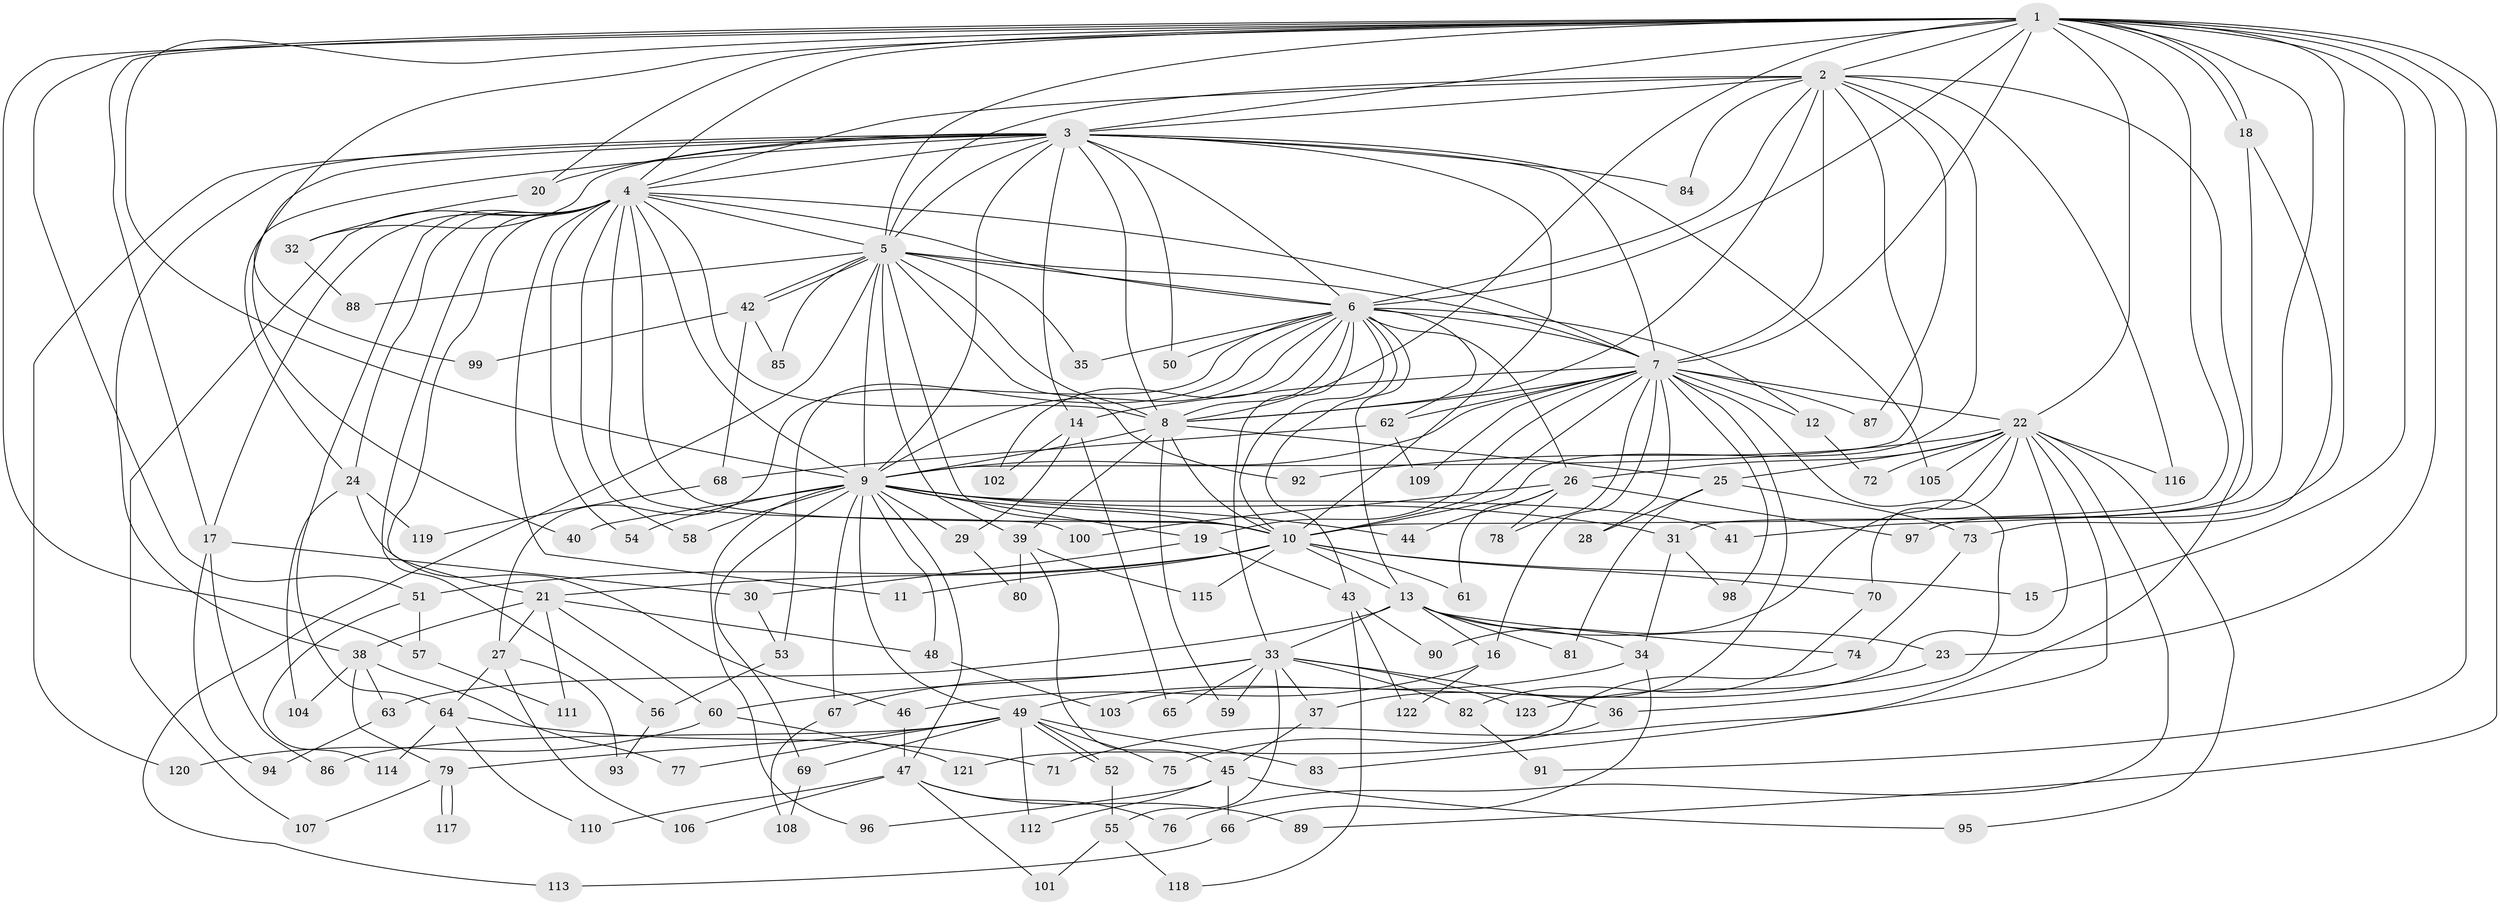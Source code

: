 // Generated by graph-tools (version 1.1) at 2025/25/03/09/25 03:25:50]
// undirected, 123 vertices, 271 edges
graph export_dot {
graph [start="1"]
  node [color=gray90,style=filled];
  1;
  2;
  3;
  4;
  5;
  6;
  7;
  8;
  9;
  10;
  11;
  12;
  13;
  14;
  15;
  16;
  17;
  18;
  19;
  20;
  21;
  22;
  23;
  24;
  25;
  26;
  27;
  28;
  29;
  30;
  31;
  32;
  33;
  34;
  35;
  36;
  37;
  38;
  39;
  40;
  41;
  42;
  43;
  44;
  45;
  46;
  47;
  48;
  49;
  50;
  51;
  52;
  53;
  54;
  55;
  56;
  57;
  58;
  59;
  60;
  61;
  62;
  63;
  64;
  65;
  66;
  67;
  68;
  69;
  70;
  71;
  72;
  73;
  74;
  75;
  76;
  77;
  78;
  79;
  80;
  81;
  82;
  83;
  84;
  85;
  86;
  87;
  88;
  89;
  90;
  91;
  92;
  93;
  94;
  95;
  96;
  97;
  98;
  99;
  100;
  101;
  102;
  103;
  104;
  105;
  106;
  107;
  108;
  109;
  110;
  111;
  112;
  113;
  114;
  115;
  116;
  117;
  118;
  119;
  120;
  121;
  122;
  123;
  1 -- 2;
  1 -- 3;
  1 -- 4;
  1 -- 5;
  1 -- 6;
  1 -- 7;
  1 -- 8;
  1 -- 9;
  1 -- 10;
  1 -- 15;
  1 -- 17;
  1 -- 18;
  1 -- 18;
  1 -- 20;
  1 -- 22;
  1 -- 23;
  1 -- 41;
  1 -- 51;
  1 -- 57;
  1 -- 89;
  1 -- 91;
  1 -- 97;
  1 -- 99;
  2 -- 3;
  2 -- 4;
  2 -- 5;
  2 -- 6;
  2 -- 7;
  2 -- 8;
  2 -- 9;
  2 -- 10;
  2 -- 71;
  2 -- 84;
  2 -- 87;
  2 -- 116;
  3 -- 4;
  3 -- 5;
  3 -- 6;
  3 -- 7;
  3 -- 8;
  3 -- 9;
  3 -- 10;
  3 -- 14;
  3 -- 20;
  3 -- 24;
  3 -- 32;
  3 -- 38;
  3 -- 40;
  3 -- 50;
  3 -- 84;
  3 -- 105;
  3 -- 120;
  4 -- 5;
  4 -- 6;
  4 -- 7;
  4 -- 8;
  4 -- 9;
  4 -- 10;
  4 -- 11;
  4 -- 17;
  4 -- 21;
  4 -- 24;
  4 -- 54;
  4 -- 56;
  4 -- 58;
  4 -- 64;
  4 -- 100;
  4 -- 107;
  5 -- 6;
  5 -- 7;
  5 -- 8;
  5 -- 9;
  5 -- 10;
  5 -- 35;
  5 -- 39;
  5 -- 42;
  5 -- 42;
  5 -- 85;
  5 -- 88;
  5 -- 92;
  5 -- 113;
  6 -- 7;
  6 -- 8;
  6 -- 9;
  6 -- 10;
  6 -- 12;
  6 -- 13;
  6 -- 26;
  6 -- 27;
  6 -- 33;
  6 -- 35;
  6 -- 43;
  6 -- 50;
  6 -- 53;
  6 -- 62;
  6 -- 102;
  7 -- 8;
  7 -- 9;
  7 -- 10;
  7 -- 12;
  7 -- 14;
  7 -- 16;
  7 -- 19;
  7 -- 22;
  7 -- 28;
  7 -- 36;
  7 -- 37;
  7 -- 62;
  7 -- 78;
  7 -- 87;
  7 -- 98;
  7 -- 109;
  8 -- 9;
  8 -- 10;
  8 -- 25;
  8 -- 39;
  8 -- 59;
  9 -- 10;
  9 -- 19;
  9 -- 29;
  9 -- 31;
  9 -- 40;
  9 -- 41;
  9 -- 44;
  9 -- 47;
  9 -- 48;
  9 -- 49;
  9 -- 54;
  9 -- 58;
  9 -- 67;
  9 -- 69;
  9 -- 96;
  10 -- 11;
  10 -- 13;
  10 -- 15;
  10 -- 21;
  10 -- 51;
  10 -- 61;
  10 -- 70;
  10 -- 115;
  12 -- 72;
  13 -- 16;
  13 -- 23;
  13 -- 33;
  13 -- 34;
  13 -- 63;
  13 -- 74;
  13 -- 81;
  14 -- 29;
  14 -- 65;
  14 -- 102;
  16 -- 46;
  16 -- 122;
  17 -- 30;
  17 -- 86;
  17 -- 94;
  18 -- 31;
  18 -- 73;
  19 -- 30;
  19 -- 43;
  20 -- 32;
  21 -- 27;
  21 -- 38;
  21 -- 48;
  21 -- 60;
  21 -- 111;
  22 -- 25;
  22 -- 26;
  22 -- 70;
  22 -- 72;
  22 -- 76;
  22 -- 83;
  22 -- 90;
  22 -- 92;
  22 -- 95;
  22 -- 103;
  22 -- 105;
  22 -- 116;
  23 -- 123;
  24 -- 46;
  24 -- 104;
  24 -- 119;
  25 -- 28;
  25 -- 73;
  25 -- 81;
  26 -- 44;
  26 -- 61;
  26 -- 78;
  26 -- 97;
  26 -- 100;
  27 -- 64;
  27 -- 93;
  27 -- 106;
  29 -- 80;
  30 -- 53;
  31 -- 34;
  31 -- 98;
  32 -- 88;
  33 -- 36;
  33 -- 37;
  33 -- 55;
  33 -- 59;
  33 -- 60;
  33 -- 65;
  33 -- 67;
  33 -- 82;
  33 -- 123;
  34 -- 49;
  34 -- 66;
  36 -- 75;
  37 -- 45;
  38 -- 63;
  38 -- 77;
  38 -- 79;
  38 -- 104;
  39 -- 45;
  39 -- 80;
  39 -- 115;
  42 -- 68;
  42 -- 85;
  42 -- 99;
  43 -- 90;
  43 -- 118;
  43 -- 122;
  45 -- 66;
  45 -- 95;
  45 -- 96;
  45 -- 112;
  46 -- 47;
  47 -- 76;
  47 -- 89;
  47 -- 101;
  47 -- 106;
  47 -- 110;
  48 -- 103;
  49 -- 52;
  49 -- 52;
  49 -- 69;
  49 -- 75;
  49 -- 77;
  49 -- 79;
  49 -- 83;
  49 -- 86;
  49 -- 112;
  51 -- 57;
  51 -- 114;
  52 -- 55;
  53 -- 56;
  55 -- 101;
  55 -- 118;
  56 -- 93;
  57 -- 111;
  60 -- 120;
  60 -- 121;
  62 -- 68;
  62 -- 109;
  63 -- 94;
  64 -- 71;
  64 -- 110;
  64 -- 114;
  66 -- 113;
  67 -- 108;
  68 -- 119;
  69 -- 108;
  70 -- 82;
  73 -- 74;
  74 -- 121;
  79 -- 107;
  79 -- 117;
  79 -- 117;
  82 -- 91;
}
